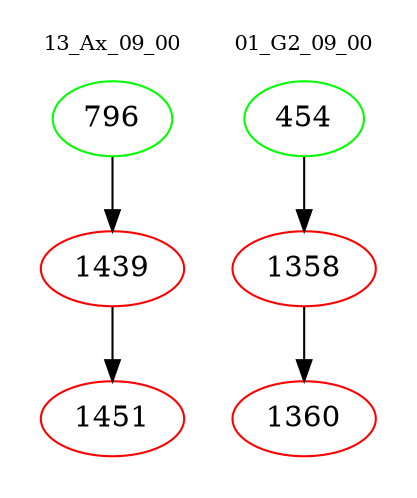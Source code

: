 digraph{
subgraph cluster_0 {
color = white
label = "13_Ax_09_00";
fontsize=10;
T0_796 [label="796", color="green"]
T0_796 -> T0_1439 [color="black"]
T0_1439 [label="1439", color="red"]
T0_1439 -> T0_1451 [color="black"]
T0_1451 [label="1451", color="red"]
}
subgraph cluster_1 {
color = white
label = "01_G2_09_00";
fontsize=10;
T1_454 [label="454", color="green"]
T1_454 -> T1_1358 [color="black"]
T1_1358 [label="1358", color="red"]
T1_1358 -> T1_1360 [color="black"]
T1_1360 [label="1360", color="red"]
}
}
